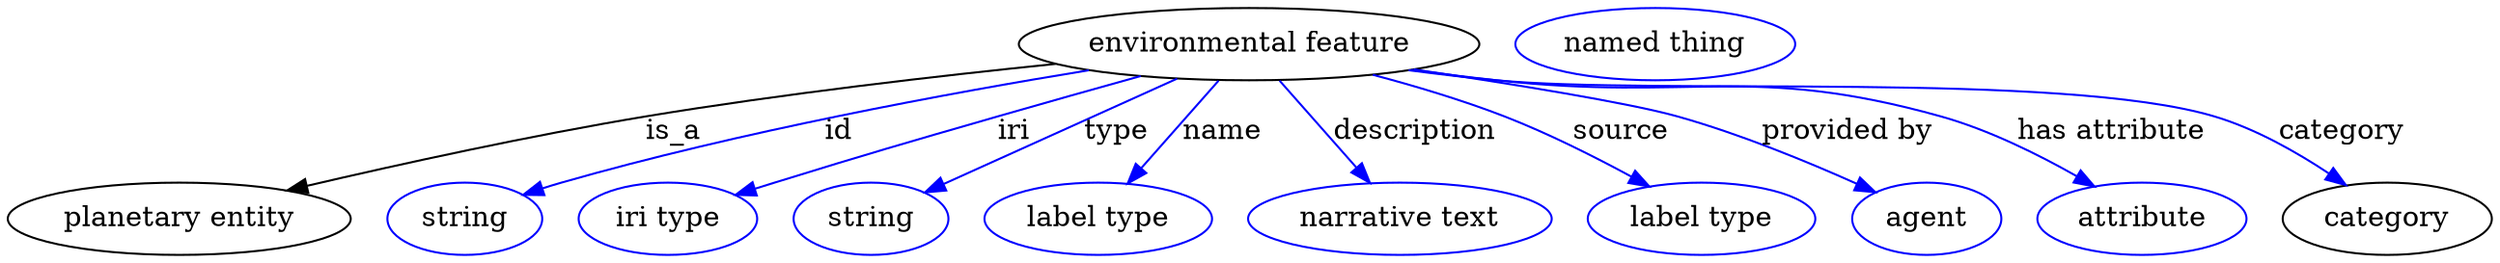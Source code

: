 digraph {
	graph [bb="0,0,1234.1,123"];
	node [label="\N"];
	"environmental feature"	 [height=0.5,
		label="environmental feature",
		pos="616.14,105",
		width=3.1775];
	"planetary entity"	 [height=0.5,
		pos="85.142,18",
		width=2.3651];
	"environmental feature" -> "planetary entity"	 [label=is_a,
		lp="330.14,61.5",
		pos="e,140.39,31.794 518.18,95.691 459.39,89.497 383.24,80.405 316.14,69 259.75,59.415 196.34,45.163 150.25,34.16"];
	id	 [color=blue,
		height=0.5,
		label=string,
		pos="226.14,18",
		width=1.0652];
	"environmental feature" -> id	 [color=blue,
		label=id,
		lp="412.14,61.5",
		pos="e,255.36,29.738 533.64,92.443 463.77,80.839 361.34,61.539 274.14,36 271.16,35.128 268.11,34.159 265.05,33.136",
		style=solid];
	iri	 [color=blue,
		height=0.5,
		label="iri type",
		pos="327.14,18",
		width=1.2277];
	"environmental feature" -> iri	 [color=blue,
		label=iri,
		lp="492.14,61.5",
		pos="e,361.37,29.583 559.91,89.208 512.18,75.631 441.95,55.251 381.14,36 377.84,34.954 374.43,33.857 371,32.743",
		style=solid];
	type	 [color=blue,
		height=0.5,
		label=string,
		pos="428.14,18",
		width=1.0652];
	"environmental feature" -> type	 [color=blue,
		label=type,
		lp="550.14,61.5",
		pos="e,455.46,30.642 579,87.812 545.89,72.487 497.69,50.185 464.74,34.937",
		style=solid];
	name	 [color=blue,
		height=0.5,
		label="label type",
		pos="541.14,18",
		width=1.5707];
	"environmental feature" -> name	 [color=blue,
		label=name,
		lp="603.14,61.5",
		pos="e,556.15,35.41 600.6,86.974 589.7,74.325 574.97,57.241 562.9,43.24",
		style=solid];
	description	 [color=blue,
		height=0.5,
		label="narrative text",
		pos="691.14,18",
		width=2.0943];
	"environmental feature" -> description	 [color=blue,
		label=description,
		lp="699.14,61.5",
		pos="e,675.88,35.706 631.68,86.974 642.51,74.409 657.12,57.466 669.15,43.517",
		style=solid];
	source	 [color=blue,
		height=0.5,
		label="label type",
		pos="841.14,18",
		width=1.5707];
	"environmental feature" -> source	 [color=blue,
		label=source,
		lp="801.64,61.5",
		pos="e,814.27,34.088 679.52,90.002 700.41,84.315 723.55,77.202 744.14,69 765.06,60.665 787.38,49.135 805.32,39.146",
		style=solid];
	"provided by"	 [color=blue,
		height=0.5,
		label=agent,
		pos="953.14,18",
		width=1.0291];
	"environmental feature" -> "provided by"	 [color=blue,
		label="provided by",
		lp="914.64,61.5",
		pos="e,926.89,30.93 700.48,92.805 749.46,85.331 806.11,75.907 830.14,69 860.54,60.262 893.59,46.295 917.76,35.184",
		style=solid];
	"has attribute"	 [color=blue,
		height=0.5,
		label=attribute,
		pos="1060.1,18",
		width=1.4443];
	"environmental feature" -> "has attribute"	 [color=blue,
		label="has attribute",
		lp="1045.1,61.5",
		pos="e,1035.6,34.106 697.76,92.304 711.55,90.374 725.74,88.522 739.14,87 837.5,75.827 865.96,96.195 961.14,69 984.31,62.381 1008.4,50.123 \
1027,39.283",
		style=solid];
	category	 [height=0.5,
		pos="1182.1,18",
		width=1.4443];
	"environmental feature" -> category	 [color=blue,
		label=category,
		lp="1160.1,61.5",
		pos="e,1160.9,34.6 696.4,92.135 710.61,90.177 725.29,88.36 739.14,87 818.2,79.24 1020.1,91.929 1096.1,69 1116.3,62.912 1136.7,51.115 \
1152.6,40.399",
		style=solid];
	"named thing_category"	 [color=blue,
		height=0.5,
		label="named thing",
		pos="818.14,105",
		width=1.9318];
}
